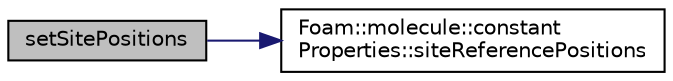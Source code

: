 digraph "setSitePositions"
{
  bgcolor="transparent";
  edge [fontname="Helvetica",fontsize="10",labelfontname="Helvetica",labelfontsize="10"];
  node [fontname="Helvetica",fontsize="10",shape=record];
  rankdir="LR";
  Node1 [label="setSitePositions",height=0.2,width=0.4,color="black", fillcolor="grey75", style="filled", fontcolor="black"];
  Node1 -> Node2 [color="midnightblue",fontsize="10",style="solid",fontname="Helvetica"];
  Node2 [label="Foam::molecule::constant\lProperties::siteReferencePositions",height=0.2,width=0.4,color="black",URL="$a00378.html#a75f8cac8956bccd0c31fcddc9eb4a4d4"];
}

